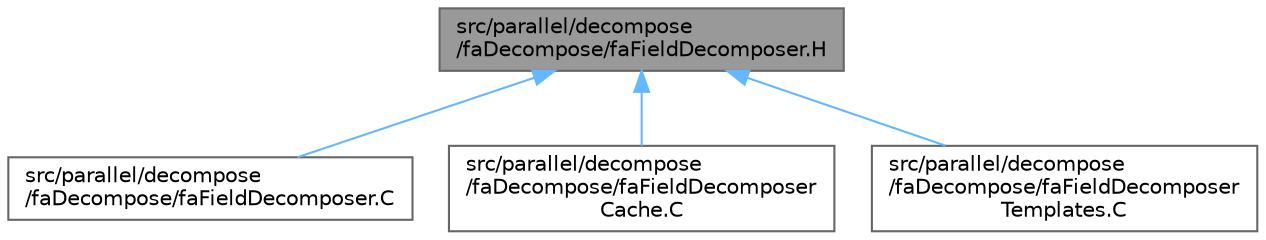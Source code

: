 digraph "src/parallel/decompose/faDecompose/faFieldDecomposer.H"
{
 // LATEX_PDF_SIZE
  bgcolor="transparent";
  edge [fontname=Helvetica,fontsize=10,labelfontname=Helvetica,labelfontsize=10];
  node [fontname=Helvetica,fontsize=10,shape=box,height=0.2,width=0.4];
  Node1 [id="Node000001",label="src/parallel/decompose\l/faDecompose/faFieldDecomposer.H",height=0.2,width=0.4,color="gray40", fillcolor="grey60", style="filled", fontcolor="black",tooltip=" "];
  Node1 -> Node2 [id="edge1_Node000001_Node000002",dir="back",color="steelblue1",style="solid",tooltip=" "];
  Node2 [id="Node000002",label="src/parallel/decompose\l/faDecompose/faFieldDecomposer.C",height=0.2,width=0.4,color="grey40", fillcolor="white", style="filled",URL="$faFieldDecomposer_8C.html",tooltip=" "];
  Node1 -> Node3 [id="edge2_Node000001_Node000003",dir="back",color="steelblue1",style="solid",tooltip=" "];
  Node3 [id="Node000003",label="src/parallel/decompose\l/faDecompose/faFieldDecomposer\lCache.C",height=0.2,width=0.4,color="grey40", fillcolor="white", style="filled",URL="$faFieldDecomposerCache_8C.html",tooltip=" "];
  Node1 -> Node4 [id="edge3_Node000001_Node000004",dir="back",color="steelblue1",style="solid",tooltip=" "];
  Node4 [id="Node000004",label="src/parallel/decompose\l/faDecompose/faFieldDecomposer\lTemplates.C",height=0.2,width=0.4,color="grey40", fillcolor="white", style="filled",URL="$faFieldDecomposerTemplates_8C.html",tooltip=" "];
}
